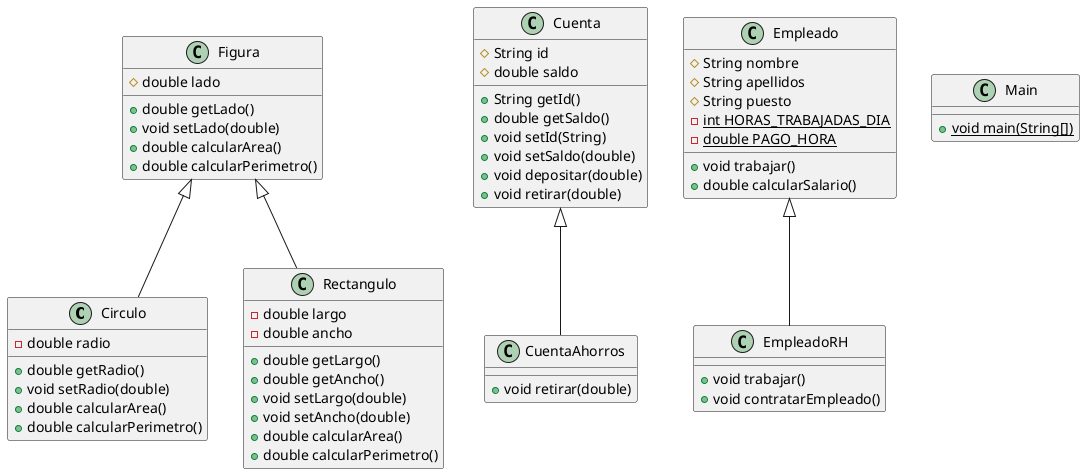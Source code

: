 @startuml
class Circulo {
- double radio
+ double getRadio()
+ void setRadio(double)
+ double calcularArea()
+ double calcularPerimetro()
}


class Figura {
# double lado
+ double getLado()
+ void setLado(double)
+ double calcularArea()
+ double calcularPerimetro()
}


class Rectangulo {
- double largo
- double ancho
+ double getLargo()
+ double getAncho()
+ void setLargo(double)
+ void setAncho(double)
+ double calcularArea()
+ double calcularPerimetro()
}


class Cuenta {
# String id
# double saldo
+ String getId()
+ double getSaldo()
+ void setId(String)
+ void setSaldo(double)
+ void depositar(double)
+ void retirar(double)
}


class EmpleadoRH {
+ void trabajar()
+ void contratarEmpleado()
}

class CuentaAhorros {
+ void retirar(double)
}

class Main {
+ {static} void main(String[])
}

class Empleado {
# String nombre
# String apellidos
# String puesto
- {static} int HORAS_TRABAJADAS_DIA
- {static} double PAGO_HORA
+ void trabajar()
+ double calcularSalario()
}




Figura <|-- Circulo
Figura <|-- Rectangulo
Empleado <|-- EmpleadoRH
Cuenta <|-- CuentaAhorros
@enduml